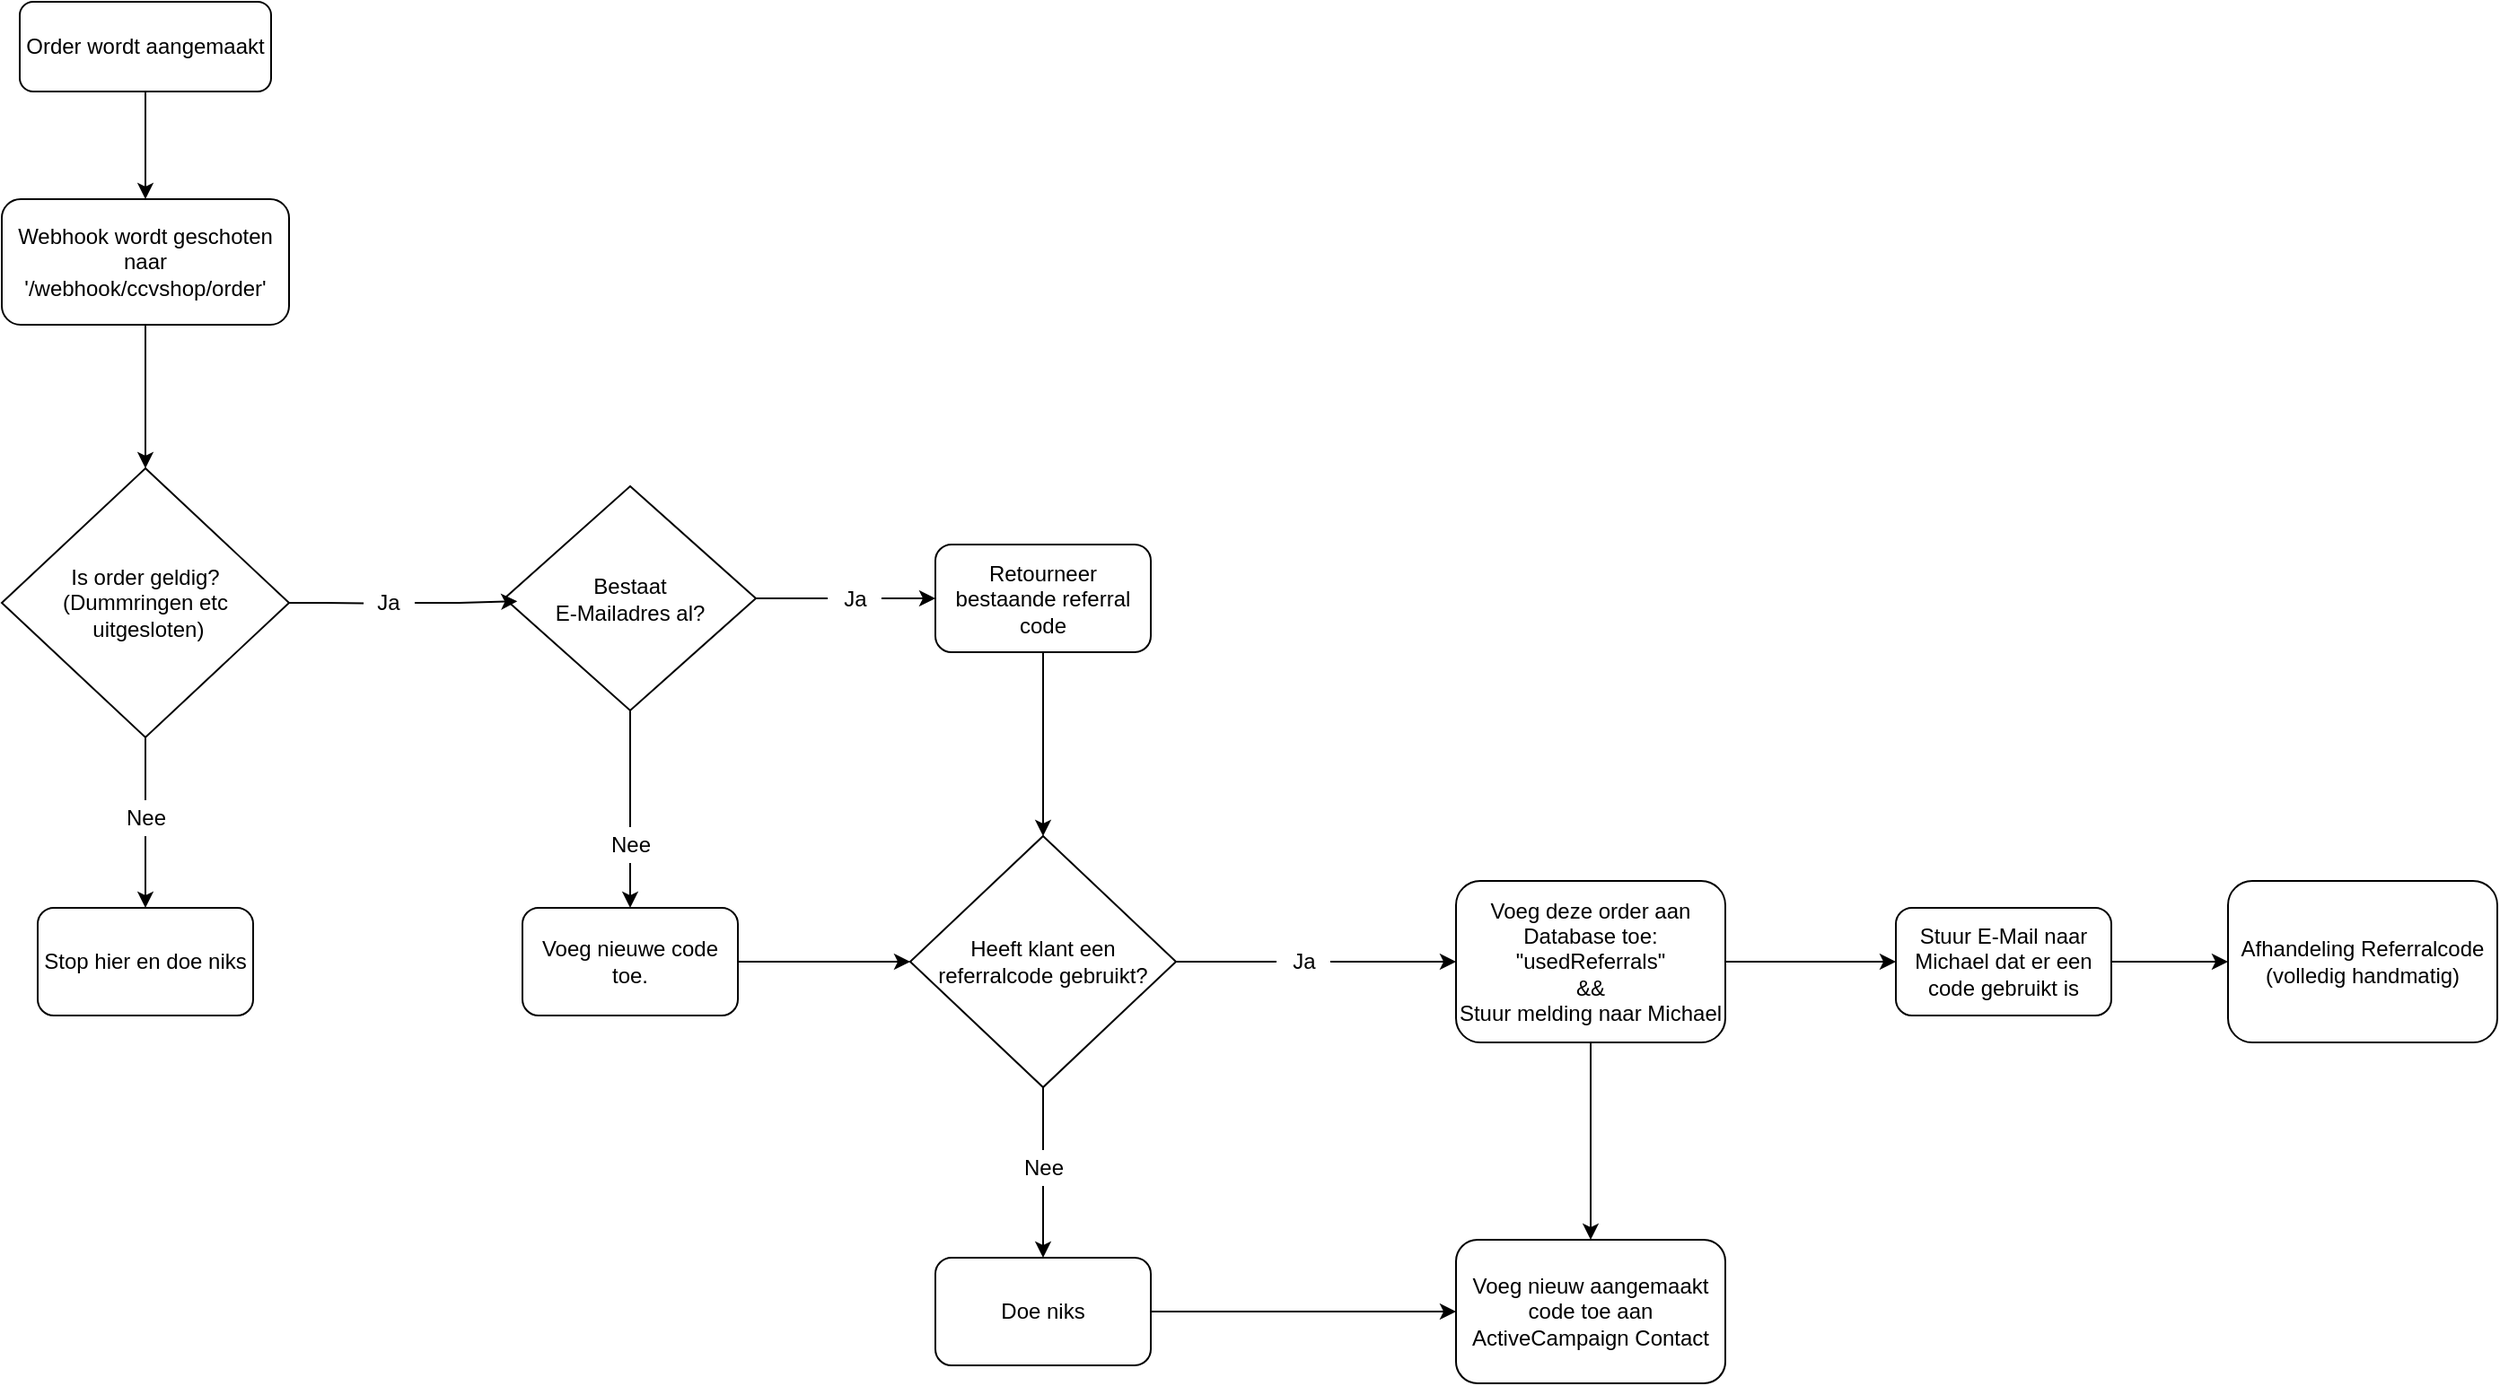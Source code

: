 <mxfile version="17.1.2" type="device"><diagram id="C5RBs43oDa-KdzZeNtuy" name="Page-1"><mxGraphModel dx="1550" dy="1996" grid="1" gridSize="10" guides="1" tooltips="1" connect="1" arrows="1" fold="1" page="1" pageScale="1" pageWidth="827" pageHeight="1169" math="0" shadow="0"><root><mxCell id="WIyWlLk6GJQsqaUBKTNV-0"/><mxCell id="WIyWlLk6GJQsqaUBKTNV-1" parent="WIyWlLk6GJQsqaUBKTNV-0"/><mxCell id="JuefPMasyWt4HqnyWnt0-35" style="edgeStyle=orthogonalEdgeStyle;rounded=0;orthogonalLoop=1;jettySize=auto;html=1;exitX=0.5;exitY=1;exitDx=0;exitDy=0;entryX=0.5;entryY=0;entryDx=0;entryDy=0;" edge="1" parent="WIyWlLk6GJQsqaUBKTNV-1" source="WIyWlLk6GJQsqaUBKTNV-3" target="JuefPMasyWt4HqnyWnt0-34"><mxGeometry relative="1" as="geometry"/></mxCell><mxCell id="WIyWlLk6GJQsqaUBKTNV-3" value="Webhook wordt geschoten naar '/webhook/ccvshop/order'" style="rounded=1;whiteSpace=wrap;html=1;fontSize=12;glass=0;strokeWidth=1;shadow=0;" parent="WIyWlLk6GJQsqaUBKTNV-1" vertex="1"><mxGeometry x="240" y="-10" width="160" height="70" as="geometry"/></mxCell><mxCell id="JuefPMasyWt4HqnyWnt0-1" style="edgeStyle=orthogonalEdgeStyle;rounded=0;orthogonalLoop=1;jettySize=auto;html=1;exitX=0.5;exitY=1;exitDx=0;exitDy=0;entryX=0.5;entryY=0;entryDx=0;entryDy=0;" edge="1" parent="WIyWlLk6GJQsqaUBKTNV-1" source="JuefPMasyWt4HqnyWnt0-0" target="WIyWlLk6GJQsqaUBKTNV-3"><mxGeometry relative="1" as="geometry"/></mxCell><mxCell id="JuefPMasyWt4HqnyWnt0-0" value="Order wordt aangemaakt" style="rounded=1;whiteSpace=wrap;html=1;fontSize=12;glass=0;strokeWidth=1;shadow=0;" vertex="1" parent="WIyWlLk6GJQsqaUBKTNV-1"><mxGeometry x="250" y="-120" width="140" height="50" as="geometry"/></mxCell><mxCell id="JuefPMasyWt4HqnyWnt0-7" style="edgeStyle=orthogonalEdgeStyle;rounded=0;orthogonalLoop=1;jettySize=auto;html=1;exitX=1;exitY=0.5;exitDx=0;exitDy=0;startArrow=none;" edge="1" parent="WIyWlLk6GJQsqaUBKTNV-1" source="JuefPMasyWt4HqnyWnt0-8" target="JuefPMasyWt4HqnyWnt0-5"><mxGeometry relative="1" as="geometry"/></mxCell><mxCell id="JuefPMasyWt4HqnyWnt0-11" style="edgeStyle=orthogonalEdgeStyle;rounded=0;orthogonalLoop=1;jettySize=auto;html=1;exitX=0.5;exitY=1;exitDx=0;exitDy=0;startArrow=none;entryX=0.5;entryY=0;entryDx=0;entryDy=0;" edge="1" parent="WIyWlLk6GJQsqaUBKTNV-1" source="JuefPMasyWt4HqnyWnt0-12" target="JuefPMasyWt4HqnyWnt0-16"><mxGeometry relative="1" as="geometry"><mxPoint x="560" y="400" as="targetPoint"/></mxGeometry></mxCell><mxCell id="JuefPMasyWt4HqnyWnt0-4" value="Bestaat &lt;br&gt;E-Mailadres al?" style="rhombus;whiteSpace=wrap;html=1;" vertex="1" parent="WIyWlLk6GJQsqaUBKTNV-1"><mxGeometry x="520" y="150" width="140" height="125" as="geometry"/></mxCell><mxCell id="JuefPMasyWt4HqnyWnt0-19" style="edgeStyle=orthogonalEdgeStyle;rounded=0;orthogonalLoop=1;jettySize=auto;html=1;exitX=0.5;exitY=1;exitDx=0;exitDy=0;entryX=0.5;entryY=0;entryDx=0;entryDy=0;" edge="1" parent="WIyWlLk6GJQsqaUBKTNV-1" source="JuefPMasyWt4HqnyWnt0-5" target="JuefPMasyWt4HqnyWnt0-17"><mxGeometry relative="1" as="geometry"><mxPoint x="760" y="490" as="targetPoint"/></mxGeometry></mxCell><mxCell id="JuefPMasyWt4HqnyWnt0-5" value="Retourneer bestaande referral code" style="rounded=1;whiteSpace=wrap;html=1;" vertex="1" parent="WIyWlLk6GJQsqaUBKTNV-1"><mxGeometry x="760" y="182.5" width="120" height="60" as="geometry"/></mxCell><mxCell id="JuefPMasyWt4HqnyWnt0-8" value="Ja" style="text;html=1;align=center;verticalAlign=middle;resizable=0;points=[];autosize=1;strokeColor=none;fillColor=none;" vertex="1" parent="WIyWlLk6GJQsqaUBKTNV-1"><mxGeometry x="700" y="202.5" width="30" height="20" as="geometry"/></mxCell><mxCell id="JuefPMasyWt4HqnyWnt0-10" value="" style="edgeStyle=orthogonalEdgeStyle;rounded=0;orthogonalLoop=1;jettySize=auto;html=1;exitX=1;exitY=0.5;exitDx=0;exitDy=0;endArrow=none;" edge="1" parent="WIyWlLk6GJQsqaUBKTNV-1" source="JuefPMasyWt4HqnyWnt0-4" target="JuefPMasyWt4HqnyWnt0-8"><mxGeometry relative="1" as="geometry"><mxPoint x="630" y="250" as="sourcePoint"/><mxPoint x="760" y="250" as="targetPoint"/></mxGeometry></mxCell><mxCell id="JuefPMasyWt4HqnyWnt0-12" value="Nee" style="text;html=1;align=center;verticalAlign=middle;resizable=0;points=[];autosize=1;strokeColor=none;fillColor=none;" vertex="1" parent="WIyWlLk6GJQsqaUBKTNV-1"><mxGeometry x="570" y="340" width="40" height="20" as="geometry"/></mxCell><mxCell id="JuefPMasyWt4HqnyWnt0-13" value="" style="edgeStyle=orthogonalEdgeStyle;rounded=0;orthogonalLoop=1;jettySize=auto;html=1;exitX=0.5;exitY=1;exitDx=0;exitDy=0;endArrow=none;" edge="1" parent="WIyWlLk6GJQsqaUBKTNV-1" source="JuefPMasyWt4HqnyWnt0-4" target="JuefPMasyWt4HqnyWnt0-12"><mxGeometry relative="1" as="geometry"><mxPoint x="560" y="400" as="targetPoint"/><mxPoint x="560" y="310" as="sourcePoint"/></mxGeometry></mxCell><mxCell id="JuefPMasyWt4HqnyWnt0-25" style="edgeStyle=orthogonalEdgeStyle;rounded=0;orthogonalLoop=1;jettySize=auto;html=1;exitX=1;exitY=0.5;exitDx=0;exitDy=0;entryX=0;entryY=0.5;entryDx=0;entryDy=0;" edge="1" parent="WIyWlLk6GJQsqaUBKTNV-1" source="JuefPMasyWt4HqnyWnt0-16" target="JuefPMasyWt4HqnyWnt0-17"><mxGeometry relative="1" as="geometry"/></mxCell><mxCell id="JuefPMasyWt4HqnyWnt0-16" value="Voeg nieuwe code toe." style="rounded=1;whiteSpace=wrap;html=1;" vertex="1" parent="WIyWlLk6GJQsqaUBKTNV-1"><mxGeometry x="530" y="385" width="120" height="60" as="geometry"/></mxCell><mxCell id="JuefPMasyWt4HqnyWnt0-21" style="edgeStyle=orthogonalEdgeStyle;rounded=0;orthogonalLoop=1;jettySize=auto;html=1;exitX=1;exitY=0.5;exitDx=0;exitDy=0;entryX=0;entryY=0.5;entryDx=0;entryDy=0;startArrow=none;" edge="1" parent="WIyWlLk6GJQsqaUBKTNV-1" source="JuefPMasyWt4HqnyWnt0-22" target="JuefPMasyWt4HqnyWnt0-20"><mxGeometry relative="1" as="geometry"/></mxCell><mxCell id="JuefPMasyWt4HqnyWnt0-27" value="" style="edgeStyle=orthogonalEdgeStyle;rounded=0;orthogonalLoop=1;jettySize=auto;html=1;startArrow=none;" edge="1" parent="WIyWlLk6GJQsqaUBKTNV-1" source="JuefPMasyWt4HqnyWnt0-32" target="JuefPMasyWt4HqnyWnt0-26"><mxGeometry relative="1" as="geometry"/></mxCell><mxCell id="JuefPMasyWt4HqnyWnt0-17" value="Heeft klant een referralcode gebruikt?" style="rhombus;whiteSpace=wrap;html=1;" vertex="1" parent="WIyWlLk6GJQsqaUBKTNV-1"><mxGeometry x="746" y="345" width="148" height="140" as="geometry"/></mxCell><mxCell id="JuefPMasyWt4HqnyWnt0-28" style="edgeStyle=orthogonalEdgeStyle;rounded=0;orthogonalLoop=1;jettySize=auto;html=1;exitX=0.5;exitY=1;exitDx=0;exitDy=0;entryX=0.5;entryY=0;entryDx=0;entryDy=0;" edge="1" parent="WIyWlLk6GJQsqaUBKTNV-1" source="JuefPMasyWt4HqnyWnt0-20" target="JuefPMasyWt4HqnyWnt0-24"><mxGeometry relative="1" as="geometry"/></mxCell><mxCell id="JuefPMasyWt4HqnyWnt0-31" value="" style="edgeStyle=orthogonalEdgeStyle;rounded=0;orthogonalLoop=1;jettySize=auto;html=1;" edge="1" parent="WIyWlLk6GJQsqaUBKTNV-1" source="JuefPMasyWt4HqnyWnt0-20" target="JuefPMasyWt4HqnyWnt0-30"><mxGeometry relative="1" as="geometry"/></mxCell><mxCell id="JuefPMasyWt4HqnyWnt0-20" value="Voeg deze order aan Database toe: &quot;usedReferrals&quot;&lt;br&gt;&amp;amp;&amp;amp;&lt;br&gt;Stuur melding naar Michael" style="rounded=1;whiteSpace=wrap;html=1;" vertex="1" parent="WIyWlLk6GJQsqaUBKTNV-1"><mxGeometry x="1050" y="370" width="150" height="90" as="geometry"/></mxCell><mxCell id="JuefPMasyWt4HqnyWnt0-22" value="Ja" style="text;html=1;align=center;verticalAlign=middle;resizable=0;points=[];autosize=1;strokeColor=none;fillColor=none;" vertex="1" parent="WIyWlLk6GJQsqaUBKTNV-1"><mxGeometry x="950" y="405" width="30" height="20" as="geometry"/></mxCell><mxCell id="JuefPMasyWt4HqnyWnt0-23" value="" style="edgeStyle=orthogonalEdgeStyle;rounded=0;orthogonalLoop=1;jettySize=auto;html=1;exitX=1;exitY=0.5;exitDx=0;exitDy=0;entryX=0;entryY=0.5;entryDx=0;entryDy=0;endArrow=none;" edge="1" parent="WIyWlLk6GJQsqaUBKTNV-1" source="JuefPMasyWt4HqnyWnt0-17" target="JuefPMasyWt4HqnyWnt0-22"><mxGeometry relative="1" as="geometry"><mxPoint x="894" y="580" as="sourcePoint"/><mxPoint x="1000" y="585" as="targetPoint"/></mxGeometry></mxCell><mxCell id="JuefPMasyWt4HqnyWnt0-24" value="Voeg nieuw aangemaakt code toe aan ActiveCampaign Contact" style="rounded=1;whiteSpace=wrap;html=1;" vertex="1" parent="WIyWlLk6GJQsqaUBKTNV-1"><mxGeometry x="1050" y="570" width="150" height="80" as="geometry"/></mxCell><mxCell id="JuefPMasyWt4HqnyWnt0-29" style="edgeStyle=orthogonalEdgeStyle;rounded=0;orthogonalLoop=1;jettySize=auto;html=1;exitX=1;exitY=0.5;exitDx=0;exitDy=0;" edge="1" parent="WIyWlLk6GJQsqaUBKTNV-1" source="JuefPMasyWt4HqnyWnt0-26" target="JuefPMasyWt4HqnyWnt0-24"><mxGeometry relative="1" as="geometry"/></mxCell><mxCell id="JuefPMasyWt4HqnyWnt0-26" value="Doe niks" style="rounded=1;whiteSpace=wrap;html=1;" vertex="1" parent="WIyWlLk6GJQsqaUBKTNV-1"><mxGeometry x="760" y="580" width="120" height="60" as="geometry"/></mxCell><mxCell id="JuefPMasyWt4HqnyWnt0-44" style="edgeStyle=orthogonalEdgeStyle;rounded=0;orthogonalLoop=1;jettySize=auto;html=1;exitX=1;exitY=0.5;exitDx=0;exitDy=0;" edge="1" parent="WIyWlLk6GJQsqaUBKTNV-1" source="JuefPMasyWt4HqnyWnt0-30" target="JuefPMasyWt4HqnyWnt0-45"><mxGeometry relative="1" as="geometry"><mxPoint x="1540" y="415" as="targetPoint"/></mxGeometry></mxCell><mxCell id="JuefPMasyWt4HqnyWnt0-30" value="Stuur E-Mail naar Michael dat er een code gebruikt is" style="whiteSpace=wrap;html=1;rounded=1;" vertex="1" parent="WIyWlLk6GJQsqaUBKTNV-1"><mxGeometry x="1295" y="385" width="120" height="60" as="geometry"/></mxCell><mxCell id="JuefPMasyWt4HqnyWnt0-32" value="Nee" style="text;html=1;align=center;verticalAlign=middle;resizable=0;points=[];autosize=1;strokeColor=none;fillColor=none;" vertex="1" parent="WIyWlLk6GJQsqaUBKTNV-1"><mxGeometry x="800" y="520" width="40" height="20" as="geometry"/></mxCell><mxCell id="JuefPMasyWt4HqnyWnt0-33" value="" style="edgeStyle=orthogonalEdgeStyle;rounded=0;orthogonalLoop=1;jettySize=auto;html=1;endArrow=none;" edge="1" parent="WIyWlLk6GJQsqaUBKTNV-1" source="JuefPMasyWt4HqnyWnt0-17" target="JuefPMasyWt4HqnyWnt0-32"><mxGeometry relative="1" as="geometry"><mxPoint x="820" y="485" as="sourcePoint"/><mxPoint x="820" y="580" as="targetPoint"/></mxGeometry></mxCell><mxCell id="JuefPMasyWt4HqnyWnt0-37" style="edgeStyle=orthogonalEdgeStyle;rounded=0;orthogonalLoop=1;jettySize=auto;html=1;exitX=1;exitY=0.5;exitDx=0;exitDy=0;entryX=0.051;entryY=0.513;entryDx=0;entryDy=0;entryPerimeter=0;startArrow=none;" edge="1" parent="WIyWlLk6GJQsqaUBKTNV-1" source="JuefPMasyWt4HqnyWnt0-38" target="JuefPMasyWt4HqnyWnt0-4"><mxGeometry relative="1" as="geometry"/></mxCell><mxCell id="JuefPMasyWt4HqnyWnt0-40" style="edgeStyle=orthogonalEdgeStyle;rounded=0;orthogonalLoop=1;jettySize=auto;html=1;exitX=0.5;exitY=1;exitDx=0;exitDy=0;entryX=0.5;entryY=0;entryDx=0;entryDy=0;startArrow=none;" edge="1" parent="WIyWlLk6GJQsqaUBKTNV-1" source="JuefPMasyWt4HqnyWnt0-42" target="JuefPMasyWt4HqnyWnt0-41"><mxGeometry relative="1" as="geometry"><mxPoint x="320" y="380" as="targetPoint"/></mxGeometry></mxCell><mxCell id="JuefPMasyWt4HqnyWnt0-34" value="Is order geldig?&lt;br&gt;(Dummringen etc&lt;br&gt;&amp;nbsp;uitgesloten)" style="rhombus;whiteSpace=wrap;html=1;" vertex="1" parent="WIyWlLk6GJQsqaUBKTNV-1"><mxGeometry x="240" y="140" width="160" height="150" as="geometry"/></mxCell><mxCell id="JuefPMasyWt4HqnyWnt0-38" value="Ja" style="text;html=1;align=center;verticalAlign=middle;resizable=0;points=[];autosize=1;strokeColor=none;fillColor=none;" vertex="1" parent="WIyWlLk6GJQsqaUBKTNV-1"><mxGeometry x="440" y="205" width="30" height="20" as="geometry"/></mxCell><mxCell id="JuefPMasyWt4HqnyWnt0-39" value="" style="edgeStyle=orthogonalEdgeStyle;rounded=0;orthogonalLoop=1;jettySize=auto;html=1;exitX=1;exitY=0.5;exitDx=0;exitDy=0;entryX=0.051;entryY=0.513;entryDx=0;entryDy=0;entryPerimeter=0;endArrow=none;" edge="1" parent="WIyWlLk6GJQsqaUBKTNV-1" source="JuefPMasyWt4HqnyWnt0-34" target="JuefPMasyWt4HqnyWnt0-38"><mxGeometry relative="1" as="geometry"><mxPoint x="400" y="215" as="sourcePoint"/><mxPoint x="497.14" y="211.56" as="targetPoint"/></mxGeometry></mxCell><mxCell id="JuefPMasyWt4HqnyWnt0-41" value="Stop hier en doe niks" style="rounded=1;whiteSpace=wrap;html=1;" vertex="1" parent="WIyWlLk6GJQsqaUBKTNV-1"><mxGeometry x="260" y="385" width="120" height="60" as="geometry"/></mxCell><mxCell id="JuefPMasyWt4HqnyWnt0-42" value="Nee" style="text;html=1;align=center;verticalAlign=middle;resizable=0;points=[];autosize=1;strokeColor=none;fillColor=none;" vertex="1" parent="WIyWlLk6GJQsqaUBKTNV-1"><mxGeometry x="300" y="325" width="40" height="20" as="geometry"/></mxCell><mxCell id="JuefPMasyWt4HqnyWnt0-43" value="" style="edgeStyle=orthogonalEdgeStyle;rounded=0;orthogonalLoop=1;jettySize=auto;html=1;exitX=0.5;exitY=1;exitDx=0;exitDy=0;entryX=0.5;entryY=0;entryDx=0;entryDy=0;endArrow=none;" edge="1" parent="WIyWlLk6GJQsqaUBKTNV-1" source="JuefPMasyWt4HqnyWnt0-34" target="JuefPMasyWt4HqnyWnt0-42"><mxGeometry relative="1" as="geometry"><mxPoint x="320" y="385" as="targetPoint"/><mxPoint x="320" y="290" as="sourcePoint"/></mxGeometry></mxCell><mxCell id="JuefPMasyWt4HqnyWnt0-45" value="Afhandeling Referralcode (volledig handmatig)" style="rounded=1;whiteSpace=wrap;html=1;" vertex="1" parent="WIyWlLk6GJQsqaUBKTNV-1"><mxGeometry x="1480" y="370" width="150" height="90" as="geometry"/></mxCell></root></mxGraphModel></diagram></mxfile>